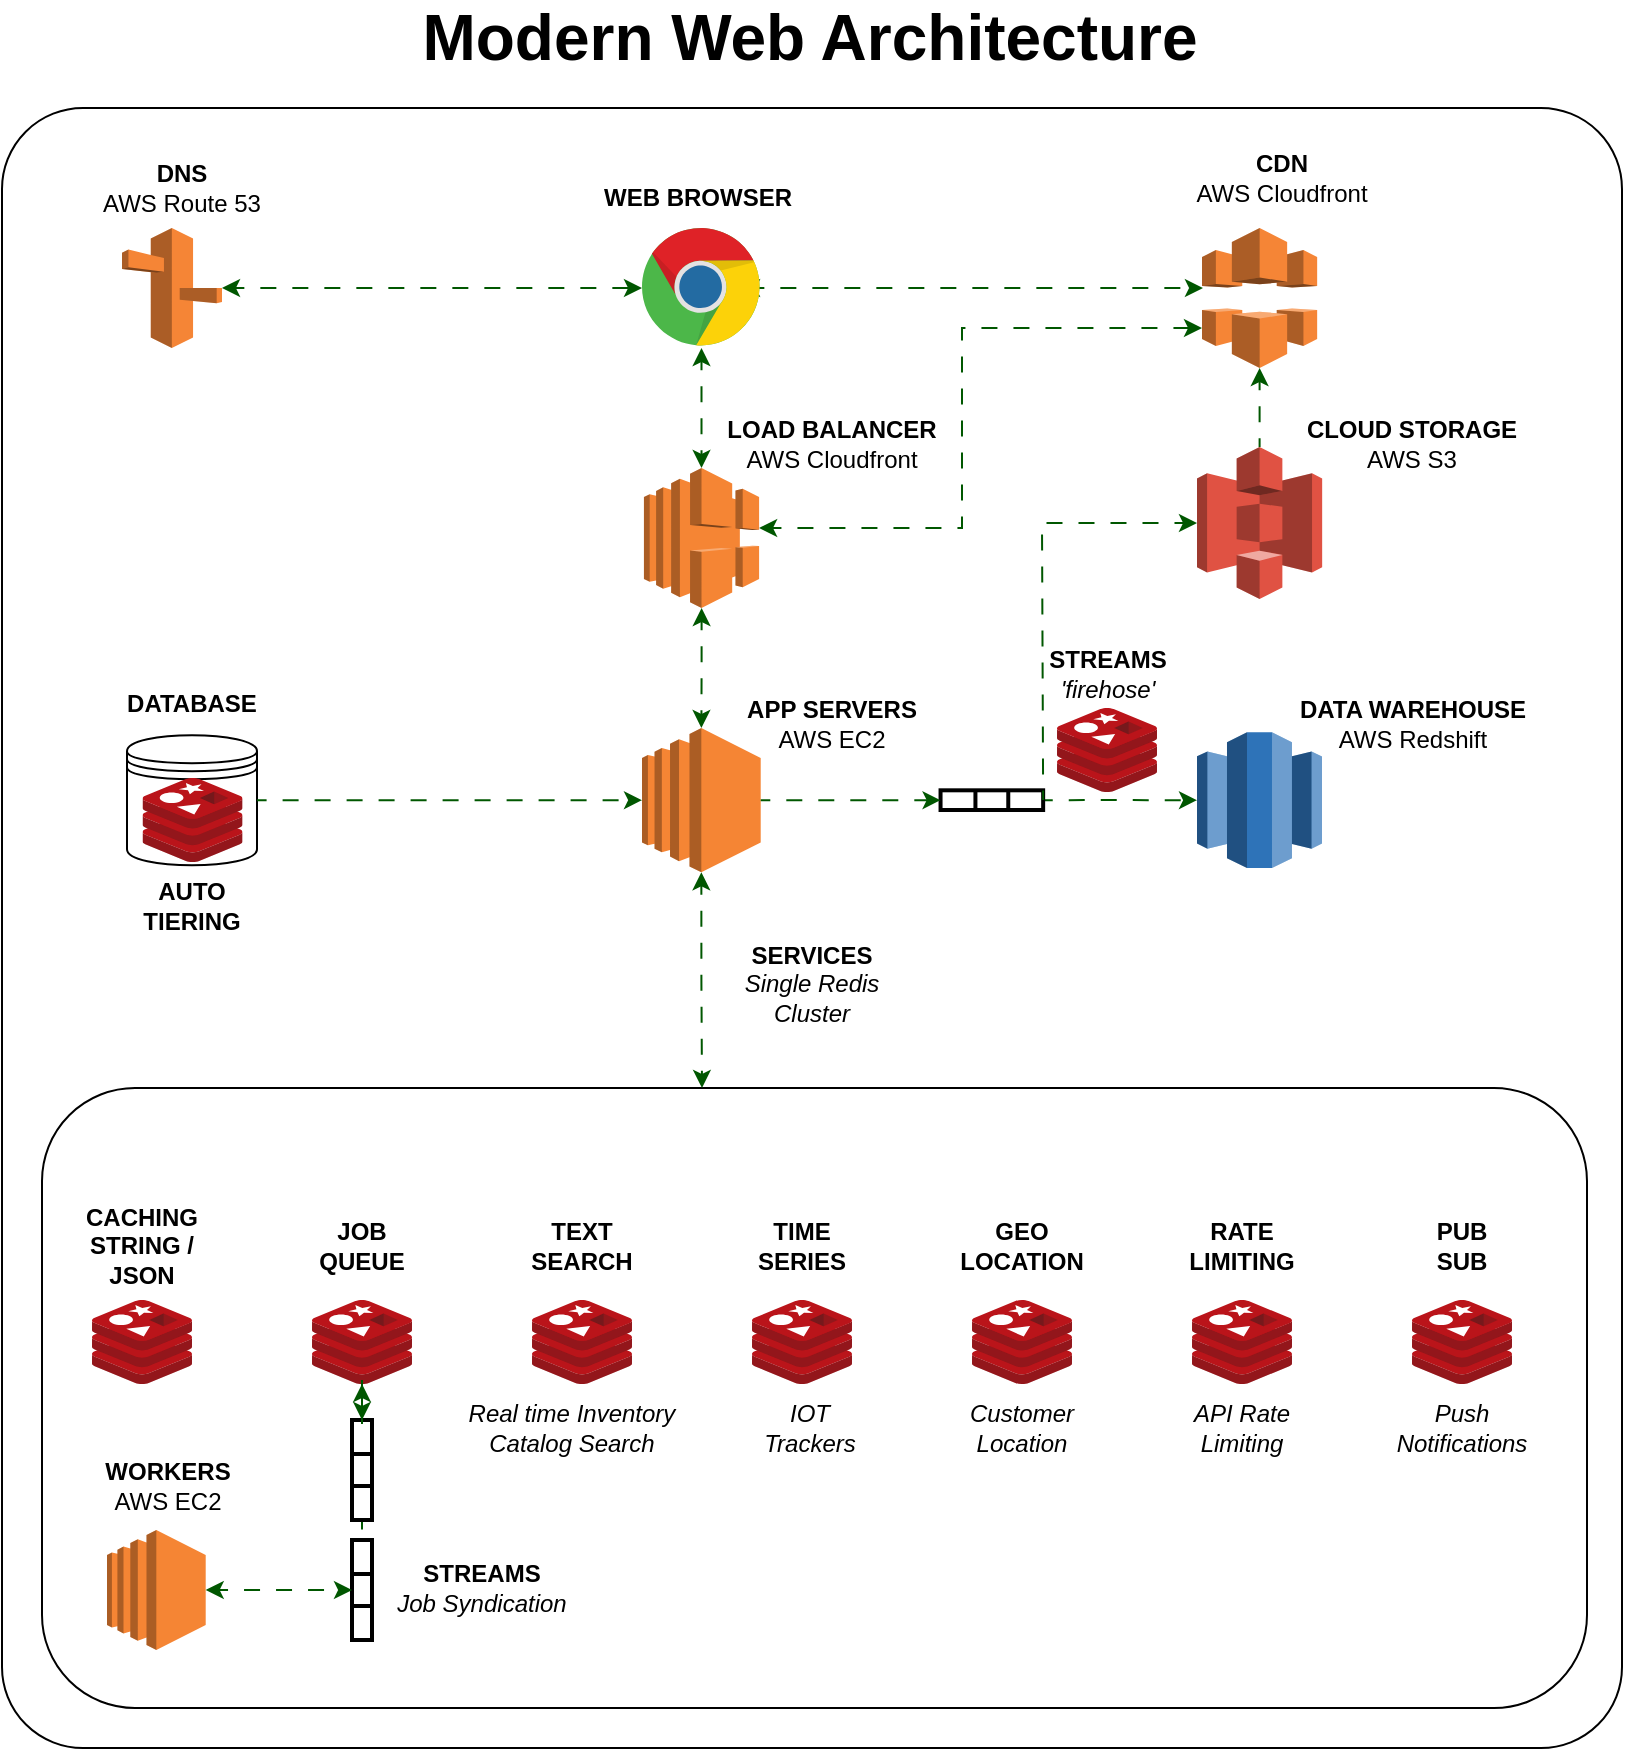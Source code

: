 <mxfile version="22.1.16" type="github">
  <diagram name="Page-1" id="AaMWgPsMxkMeqbZModzo">
    <mxGraphModel dx="977" dy="619" grid="1" gridSize="10" guides="1" tooltips="1" connect="1" arrows="1" fold="1" page="1" pageScale="1" pageWidth="827" pageHeight="1169" math="0" shadow="0">
      <root>
        <mxCell id="0" />
        <mxCell id="1" parent="0" />
        <mxCell id="kEYijuz1bv-vJgQnE_e6-93" value="" style="rounded=1;whiteSpace=wrap;html=1;arcSize=5;" vertex="1" parent="1">
          <mxGeometry x="10" y="60" width="810" height="820" as="geometry" />
        </mxCell>
        <mxCell id="kEYijuz1bv-vJgQnE_e6-61" value="" style="rounded=1;whiteSpace=wrap;html=1;" vertex="1" parent="1">
          <mxGeometry x="30" y="550" width="772.5" height="310" as="geometry" />
        </mxCell>
        <mxCell id="kEYijuz1bv-vJgQnE_e6-85" value="Modern Web Architecture" style="text;strokeColor=none;align=center;fillColor=none;html=1;verticalAlign=middle;whiteSpace=wrap;rounded=0;fontStyle=1;fontSize=32;" vertex="1" parent="1">
          <mxGeometry x="214" y="10" width="400" height="30" as="geometry" />
        </mxCell>
        <mxCell id="kEYijuz1bv-vJgQnE_e6-14" value="" style="shape=datastore;whiteSpace=wrap;html=1;" vertex="1" parent="1">
          <mxGeometry x="72.5" y="373.58" width="65" height="65" as="geometry" />
        </mxCell>
        <mxCell id="kEYijuz1bv-vJgQnE_e6-1" value="" style="outlineConnect=0;dashed=0;verticalLabelPosition=bottom;verticalAlign=top;align=center;html=1;shape=mxgraph.aws3.route_53;fillColor=#F58536;gradientColor=none;" vertex="1" parent="1">
          <mxGeometry x="70" y="120" width="50" height="60" as="geometry" />
        </mxCell>
        <mxCell id="kEYijuz1bv-vJgQnE_e6-2" value="&lt;b&gt;DNS&lt;/b&gt;&lt;br&gt;AWS Route 53" style="text;strokeColor=none;align=center;fillColor=none;html=1;verticalAlign=middle;whiteSpace=wrap;rounded=0;" vertex="1" parent="1">
          <mxGeometry x="40" y="70" width="120" height="60" as="geometry" />
        </mxCell>
        <mxCell id="kEYijuz1bv-vJgQnE_e6-48" style="edgeStyle=orthogonalEdgeStyle;rounded=0;orthogonalLoop=1;jettySize=auto;html=1;startArrow=classic;startFill=1;flowAnimation=1;fillColor=#008a00;strokeColor=#005700;" edge="1" parent="1">
          <mxGeometry relative="1" as="geometry">
            <mxPoint x="610.48" y="150" as="targetPoint" />
            <mxPoint x="380.0" y="150.0" as="sourcePoint" />
          </mxGeometry>
        </mxCell>
        <mxCell id="kEYijuz1bv-vJgQnE_e6-6" value="" style="dashed=0;outlineConnect=0;html=1;align=center;labelPosition=center;verticalLabelPosition=bottom;verticalAlign=top;shape=mxgraph.weblogos.chrome" vertex="1" parent="1">
          <mxGeometry x="330" y="120" width="59.52" height="60" as="geometry" />
        </mxCell>
        <mxCell id="kEYijuz1bv-vJgQnE_e6-43" style="edgeStyle=orthogonalEdgeStyle;rounded=0;orthogonalLoop=1;jettySize=auto;html=1;startArrow=classic;startFill=1;flowAnimation=1;fillColor=#008a00;strokeColor=#005700;" edge="1" parent="1" source="kEYijuz1bv-vJgQnE_e6-1" target="kEYijuz1bv-vJgQnE_e6-6">
          <mxGeometry relative="1" as="geometry" />
        </mxCell>
        <mxCell id="kEYijuz1bv-vJgQnE_e6-7" value="&lt;b&gt;WEB BROWSER&lt;br&gt;&lt;/b&gt;" style="text;strokeColor=none;align=center;fillColor=none;html=1;verticalAlign=middle;whiteSpace=wrap;rounded=0;" vertex="1" parent="1">
          <mxGeometry x="300" y="90" width="116.2" height="30" as="geometry" />
        </mxCell>
        <mxCell id="kEYijuz1bv-vJgQnE_e6-8" value="" style="outlineConnect=0;dashed=0;verticalLabelPosition=bottom;verticalAlign=top;align=center;html=1;shape=mxgraph.aws3.cloudfront;fillColor=#F58536;gradientColor=none;" vertex="1" parent="1">
          <mxGeometry x="610" y="120" width="57.58" height="70" as="geometry" />
        </mxCell>
        <mxCell id="kEYijuz1bv-vJgQnE_e6-9" value="&lt;b&gt;CDN&lt;/b&gt;&lt;br&gt;AWS Cloudfront" style="text;strokeColor=none;align=center;fillColor=none;html=1;verticalAlign=middle;whiteSpace=wrap;rounded=0;" vertex="1" parent="1">
          <mxGeometry x="600" y="70" width="100" height="50" as="geometry" />
        </mxCell>
        <mxCell id="kEYijuz1bv-vJgQnE_e6-47" style="edgeStyle=orthogonalEdgeStyle;rounded=0;orthogonalLoop=1;jettySize=auto;html=1;startArrow=classic;startFill=1;flowAnimation=1;fillColor=#008a00;strokeColor=#005700;" edge="1" parent="1" source="kEYijuz1bv-vJgQnE_e6-10" target="kEYijuz1bv-vJgQnE_e6-8">
          <mxGeometry relative="1" as="geometry">
            <mxPoint x="500" y="190" as="targetPoint" />
            <Array as="points">
              <mxPoint x="490" y="270" />
              <mxPoint x="490" y="170" />
            </Array>
          </mxGeometry>
        </mxCell>
        <mxCell id="kEYijuz1bv-vJgQnE_e6-10" value="" style="outlineConnect=0;dashed=0;verticalLabelPosition=bottom;verticalAlign=top;align=center;html=1;shape=mxgraph.aws3.elastic_load_balancing;fillColor=#F58534;gradientColor=none;" vertex="1" parent="1">
          <mxGeometry x="330.97" y="240" width="57.58" height="70" as="geometry" />
        </mxCell>
        <mxCell id="kEYijuz1bv-vJgQnE_e6-11" value="&lt;b&gt;LOAD BALANCER&lt;/b&gt;&lt;br&gt;AWS Cloudfront" style="text;strokeColor=none;align=center;fillColor=none;html=1;verticalAlign=middle;whiteSpace=wrap;rounded=0;" vertex="1" parent="1">
          <mxGeometry x="370" y="200" width="110" height="55" as="geometry" />
        </mxCell>
        <mxCell id="kEYijuz1bv-vJgQnE_e6-70" style="edgeStyle=orthogonalEdgeStyle;rounded=0;orthogonalLoop=1;jettySize=auto;html=1;exitX=0.5;exitY=1;exitDx=0;exitDy=0;exitPerimeter=0;startArrow=classic;startFill=1;flowAnimation=1;fillColor=#008a00;strokeColor=#005700;" edge="1" parent="1" source="kEYijuz1bv-vJgQnE_e6-12">
          <mxGeometry relative="1" as="geometry">
            <mxPoint x="360" y="550" as="targetPoint" />
          </mxGeometry>
        </mxCell>
        <mxCell id="kEYijuz1bv-vJgQnE_e6-12" value="" style="outlineConnect=0;dashed=0;verticalLabelPosition=bottom;verticalAlign=top;align=center;html=1;shape=mxgraph.aws3.ec2;fillColor=#F58534;gradientColor=none;" vertex="1" parent="1">
          <mxGeometry x="330" y="370" width="59.35" height="72.16" as="geometry" />
        </mxCell>
        <mxCell id="kEYijuz1bv-vJgQnE_e6-46" style="edgeStyle=orthogonalEdgeStyle;rounded=0;orthogonalLoop=1;jettySize=auto;html=1;startArrow=classic;startFill=1;flowAnimation=1;fillColor=#008a00;strokeColor=#005700;" edge="1" parent="1" source="kEYijuz1bv-vJgQnE_e6-10" target="kEYijuz1bv-vJgQnE_e6-12">
          <mxGeometry relative="1" as="geometry" />
        </mxCell>
        <mxCell id="kEYijuz1bv-vJgQnE_e6-13" value="&lt;b&gt;APP SERVERS&lt;/b&gt;&lt;br&gt;AWS EC2" style="text;strokeColor=none;align=center;fillColor=none;html=1;verticalAlign=middle;whiteSpace=wrap;rounded=0;" vertex="1" parent="1">
          <mxGeometry x="370" y="340" width="110" height="55" as="geometry" />
        </mxCell>
        <mxCell id="kEYijuz1bv-vJgQnE_e6-72" style="edgeStyle=orthogonalEdgeStyle;rounded=0;orthogonalLoop=1;jettySize=auto;html=1;exitX=1;exitY=0.5;exitDx=0;exitDy=0;flowAnimation=1;fillColor=#008a00;strokeColor=#005700;" edge="1" parent="1" source="kEYijuz1bv-vJgQnE_e6-14" target="kEYijuz1bv-vJgQnE_e6-12">
          <mxGeometry relative="1" as="geometry" />
        </mxCell>
        <mxCell id="kEYijuz1bv-vJgQnE_e6-15" value="&lt;b&gt;DATABASE&lt;/b&gt;" style="text;strokeColor=none;align=center;fillColor=none;html=1;verticalAlign=middle;whiteSpace=wrap;rounded=0;" vertex="1" parent="1">
          <mxGeometry x="50.27" y="330" width="110" height="55" as="geometry" />
        </mxCell>
        <mxCell id="kEYijuz1bv-vJgQnE_e6-16" value="" style="outlineConnect=0;dashed=0;verticalLabelPosition=bottom;verticalAlign=top;align=center;html=1;shape=mxgraph.aws3.s3;fillColor=#E05243;gradientColor=none;" vertex="1" parent="1">
          <mxGeometry x="607.5" y="229.45" width="62.58" height="76.09" as="geometry" />
        </mxCell>
        <mxCell id="kEYijuz1bv-vJgQnE_e6-51" value="" style="edgeStyle=orthogonalEdgeStyle;rounded=0;orthogonalLoop=1;jettySize=auto;html=1;startArrow=classic;startFill=1;endArrow=none;endFill=0;flowAnimation=1;fillColor=#008a00;strokeColor=#005700;" edge="1" parent="1" source="kEYijuz1bv-vJgQnE_e6-8" target="kEYijuz1bv-vJgQnE_e6-16">
          <mxGeometry relative="1" as="geometry" />
        </mxCell>
        <mxCell id="kEYijuz1bv-vJgQnE_e6-17" value="&lt;b&gt;CLOUD STORAGE&lt;/b&gt;&lt;br&gt;AWS S3" style="text;strokeColor=none;align=center;fillColor=none;html=1;verticalAlign=middle;whiteSpace=wrap;rounded=0;" vertex="1" parent="1">
          <mxGeometry x="660" y="200" width="110" height="55" as="geometry" />
        </mxCell>
        <mxCell id="kEYijuz1bv-vJgQnE_e6-19" value="" style="outlineConnect=0;dashed=0;verticalLabelPosition=bottom;verticalAlign=top;align=center;html=1;shape=mxgraph.aws3.redshift;fillColor=#2E73B8;gradientColor=none;" vertex="1" parent="1">
          <mxGeometry x="607.5" y="372.16" width="62.5" height="67.84" as="geometry" />
        </mxCell>
        <mxCell id="kEYijuz1bv-vJgQnE_e6-20" value="&lt;b&gt;DATA WAREHOUSE&lt;/b&gt;&lt;br&gt;AWS Redshift" style="text;strokeColor=none;align=center;fillColor=none;html=1;verticalAlign=middle;whiteSpace=wrap;rounded=0;" vertex="1" parent="1">
          <mxGeometry x="652.5" y="340" width="125" height="55" as="geometry" />
        </mxCell>
        <mxCell id="kEYijuz1bv-vJgQnE_e6-21" value="" style="image;sketch=0;aspect=fixed;html=1;points=[];align=center;fontSize=12;image=img/lib/mscae/Cache_Redis_Product.svg;" vertex="1" parent="1">
          <mxGeometry x="55" y="656" width="50" height="42" as="geometry" />
        </mxCell>
        <mxCell id="kEYijuz1bv-vJgQnE_e6-22" value="" style="image;sketch=0;aspect=fixed;html=1;points=[];align=center;fontSize=12;image=img/lib/mscae/Cache_Redis_Product.svg;" vertex="1" parent="1">
          <mxGeometry x="165" y="656" width="50" height="42" as="geometry" />
        </mxCell>
        <mxCell id="kEYijuz1bv-vJgQnE_e6-23" value="" style="image;sketch=0;aspect=fixed;html=1;points=[];align=center;fontSize=12;image=img/lib/mscae/Cache_Redis_Product.svg;" vertex="1" parent="1">
          <mxGeometry x="275" y="656" width="50" height="42" as="geometry" />
        </mxCell>
        <mxCell id="kEYijuz1bv-vJgQnE_e6-24" value="" style="image;sketch=0;aspect=fixed;html=1;points=[];align=center;fontSize=12;image=img/lib/mscae/Cache_Redis_Product.svg;" vertex="1" parent="1">
          <mxGeometry x="385" y="656" width="50" height="42" as="geometry" />
        </mxCell>
        <mxCell id="kEYijuz1bv-vJgQnE_e6-25" value="" style="image;sketch=0;aspect=fixed;html=1;points=[];align=center;fontSize=12;image=img/lib/mscae/Cache_Redis_Product.svg;" vertex="1" parent="1">
          <mxGeometry x="495" y="656" width="50" height="42" as="geometry" />
        </mxCell>
        <mxCell id="kEYijuz1bv-vJgQnE_e6-26" value="&lt;b&gt;CACHING&lt;br&gt;STRING / JSON&lt;br&gt;&lt;/b&gt;" style="text;strokeColor=none;align=center;fillColor=none;html=1;verticalAlign=middle;whiteSpace=wrap;rounded=0;" vertex="1" parent="1">
          <mxGeometry x="50" y="601" width="60" height="55" as="geometry" />
        </mxCell>
        <mxCell id="kEYijuz1bv-vJgQnE_e6-27" value="&lt;b&gt;JOB &lt;br&gt;QUEUE&lt;/b&gt;" style="text;strokeColor=none;align=center;fillColor=none;html=1;verticalAlign=middle;whiteSpace=wrap;rounded=0;" vertex="1" parent="1">
          <mxGeometry x="160" y="615" width="60" height="27" as="geometry" />
        </mxCell>
        <mxCell id="kEYijuz1bv-vJgQnE_e6-84" style="edgeStyle=orthogonalEdgeStyle;rounded=0;orthogonalLoop=1;jettySize=auto;html=1;exitX=0.5;exitY=1;exitDx=0;exitDy=0;entryX=0.5;entryY=0;entryDx=0;entryDy=0;endArrow=none;endFill=0;flowAnimation=1;fillColor=#008a00;strokeColor=#005700;" edge="1" parent="1" source="kEYijuz1bv-vJgQnE_e6-28" target="kEYijuz1bv-vJgQnE_e6-29">
          <mxGeometry relative="1" as="geometry" />
        </mxCell>
        <mxCell id="kEYijuz1bv-vJgQnE_e6-28" value="" style="strokeWidth=2;html=1;shape=mxgraph.lean_mapping.buffer_or_safety_stock;" vertex="1" parent="1">
          <mxGeometry x="185" y="716" width="10" height="50" as="geometry" />
        </mxCell>
        <mxCell id="kEYijuz1bv-vJgQnE_e6-79" style="edgeStyle=orthogonalEdgeStyle;rounded=0;orthogonalLoop=1;jettySize=auto;html=1;entryX=0.5;entryY=0;entryDx=0;entryDy=0;startArrow=classic;startFill=1;flowAnimation=1;fillColor=#008a00;strokeColor=#005700;" edge="1" parent="1" source="kEYijuz1bv-vJgQnE_e6-22" target="kEYijuz1bv-vJgQnE_e6-28">
          <mxGeometry relative="1" as="geometry" />
        </mxCell>
        <mxCell id="kEYijuz1bv-vJgQnE_e6-29" value="" style="strokeWidth=2;html=1;shape=mxgraph.lean_mapping.buffer_or_safety_stock;" vertex="1" parent="1">
          <mxGeometry x="185" y="776" width="10" height="50" as="geometry" />
        </mxCell>
        <mxCell id="kEYijuz1bv-vJgQnE_e6-74" style="edgeStyle=orthogonalEdgeStyle;rounded=0;orthogonalLoop=1;jettySize=auto;html=1;entryX=0;entryY=0.5;entryDx=0;entryDy=0;startArrow=classic;startFill=1;flowAnimation=1;fillColor=#008a00;strokeColor=#005700;" edge="1" parent="1" source="kEYijuz1bv-vJgQnE_e6-30" target="kEYijuz1bv-vJgQnE_e6-29">
          <mxGeometry relative="1" as="geometry" />
        </mxCell>
        <mxCell id="kEYijuz1bv-vJgQnE_e6-30" value="" style="outlineConnect=0;dashed=0;verticalLabelPosition=bottom;verticalAlign=top;align=center;html=1;shape=mxgraph.aws3.ec2;fillColor=#F58534;gradientColor=none;" vertex="1" parent="1">
          <mxGeometry x="62.5" y="771" width="49.35" height="60" as="geometry" />
        </mxCell>
        <mxCell id="kEYijuz1bv-vJgQnE_e6-31" value="&lt;b&gt;WORKERS&lt;/b&gt;&lt;br&gt;AWS EC2" style="text;strokeColor=none;align=center;fillColor=none;html=1;verticalAlign=middle;whiteSpace=wrap;rounded=0;" vertex="1" parent="1">
          <mxGeometry x="37.5" y="721" width="110" height="55" as="geometry" />
        </mxCell>
        <mxCell id="kEYijuz1bv-vJgQnE_e6-32" value="&lt;b&gt;TEXT&lt;br&gt;SEARCH&lt;/b&gt;" style="text;strokeColor=none;align=center;fillColor=none;html=1;verticalAlign=middle;whiteSpace=wrap;rounded=0;" vertex="1" parent="1">
          <mxGeometry x="270" y="615" width="60" height="27" as="geometry" />
        </mxCell>
        <mxCell id="kEYijuz1bv-vJgQnE_e6-33" value="&lt;b&gt;TIME&lt;br&gt;SERIES&lt;/b&gt;" style="text;strokeColor=none;align=center;fillColor=none;html=1;verticalAlign=middle;whiteSpace=wrap;rounded=0;" vertex="1" parent="1">
          <mxGeometry x="380" y="615" width="60" height="27" as="geometry" />
        </mxCell>
        <mxCell id="kEYijuz1bv-vJgQnE_e6-34" value="&lt;b&gt;GEO&lt;br&gt;LOCATION&lt;br&gt;&lt;/b&gt;" style="text;strokeColor=none;align=center;fillColor=none;html=1;verticalAlign=middle;whiteSpace=wrap;rounded=0;" vertex="1" parent="1">
          <mxGeometry x="490" y="615" width="60" height="27" as="geometry" />
        </mxCell>
        <mxCell id="kEYijuz1bv-vJgQnE_e6-35" value="&lt;b&gt;RATE&lt;br&gt;LIMITING&lt;br&gt;&lt;/b&gt;" style="text;strokeColor=none;align=center;fillColor=none;html=1;verticalAlign=middle;whiteSpace=wrap;rounded=0;" vertex="1" parent="1">
          <mxGeometry x="600" y="615" width="60" height="27" as="geometry" />
        </mxCell>
        <mxCell id="kEYijuz1bv-vJgQnE_e6-36" value="" style="image;sketch=0;aspect=fixed;html=1;points=[];align=center;fontSize=12;image=img/lib/mscae/Cache_Redis_Product.svg;" vertex="1" parent="1">
          <mxGeometry x="605" y="656" width="50" height="42" as="geometry" />
        </mxCell>
        <mxCell id="kEYijuz1bv-vJgQnE_e6-37" value="&lt;b&gt;PUB&lt;br&gt;SUB&lt;br&gt;&lt;/b&gt;" style="text;strokeColor=none;align=center;fillColor=none;html=1;verticalAlign=middle;whiteSpace=wrap;rounded=0;" vertex="1" parent="1">
          <mxGeometry x="710" y="615" width="60" height="27" as="geometry" />
        </mxCell>
        <mxCell id="kEYijuz1bv-vJgQnE_e6-38" value="" style="image;sketch=0;aspect=fixed;html=1;points=[];align=center;fontSize=12;image=img/lib/mscae/Cache_Redis_Product.svg;" vertex="1" parent="1">
          <mxGeometry x="715" y="656" width="50" height="42" as="geometry" />
        </mxCell>
        <mxCell id="kEYijuz1bv-vJgQnE_e6-39" value="" style="image;sketch=0;aspect=fixed;html=1;points=[];align=center;fontSize=12;image=img/lib/mscae/Cache_Redis_Product.svg;" vertex="1" parent="1">
          <mxGeometry x="80.27" y="395" width="50" height="42" as="geometry" />
        </mxCell>
        <mxCell id="kEYijuz1bv-vJgQnE_e6-40" value="&lt;b&gt;AUTO TIERING&lt;br&gt;&lt;/b&gt;" style="text;strokeColor=none;align=center;fillColor=none;html=1;verticalAlign=middle;whiteSpace=wrap;rounded=0;" vertex="1" parent="1">
          <mxGeometry x="75.27" y="431.73" width="60" height="55" as="geometry" />
        </mxCell>
        <mxCell id="kEYijuz1bv-vJgQnE_e6-55" value="" style="edgeStyle=orthogonalEdgeStyle;rounded=0;orthogonalLoop=1;jettySize=auto;html=1;flowAnimation=1;fillColor=#008a00;strokeColor=#005700;" edge="1" parent="1" source="kEYijuz1bv-vJgQnE_e6-42" target="kEYijuz1bv-vJgQnE_e6-19">
          <mxGeometry relative="1" as="geometry" />
        </mxCell>
        <mxCell id="kEYijuz1bv-vJgQnE_e6-42" value="" style="strokeWidth=2;html=1;shape=mxgraph.lean_mapping.buffer_or_safety_stock;rotation=90;" vertex="1" parent="1">
          <mxGeometry x="500" y="380.43" width="9.85" height="51.3" as="geometry" />
        </mxCell>
        <mxCell id="kEYijuz1bv-vJgQnE_e6-45" style="edgeStyle=orthogonalEdgeStyle;rounded=0;orthogonalLoop=1;jettySize=auto;html=1;entryX=0.5;entryY=0;entryDx=0;entryDy=0;entryPerimeter=0;startArrow=classic;startFill=1;flowAnimation=1;fillColor=#008a00;strokeColor=#005700;" edge="1" parent="1" source="kEYijuz1bv-vJgQnE_e6-6" target="kEYijuz1bv-vJgQnE_e6-10">
          <mxGeometry relative="1" as="geometry" />
        </mxCell>
        <mxCell id="kEYijuz1bv-vJgQnE_e6-54" value="" style="edgeStyle=orthogonalEdgeStyle;rounded=0;orthogonalLoop=1;jettySize=auto;html=1;flowAnimation=1;fillColor=#008a00;strokeColor=#005700;" edge="1" parent="1" source="kEYijuz1bv-vJgQnE_e6-12" target="kEYijuz1bv-vJgQnE_e6-42">
          <mxGeometry relative="1" as="geometry" />
        </mxCell>
        <mxCell id="kEYijuz1bv-vJgQnE_e6-57" style="edgeStyle=orthogonalEdgeStyle;rounded=0;orthogonalLoop=1;jettySize=auto;html=1;entryX=0;entryY=0.5;entryDx=0;entryDy=0;entryPerimeter=0;flowAnimation=1;fillColor=#008a00;strokeColor=#005700;" edge="1" parent="1" source="kEYijuz1bv-vJgQnE_e6-42" target="kEYijuz1bv-vJgQnE_e6-16">
          <mxGeometry relative="1" as="geometry">
            <Array as="points">
              <mxPoint x="530" y="406" />
              <mxPoint x="530" y="268" />
            </Array>
          </mxGeometry>
        </mxCell>
        <mxCell id="kEYijuz1bv-vJgQnE_e6-59" value="&lt;b&gt;STREAMS&lt;/b&gt;&lt;br&gt;&lt;i&gt;&#39;firehose&#39;&lt;/i&gt;" style="text;strokeColor=none;align=center;fillColor=none;html=1;verticalAlign=middle;whiteSpace=wrap;rounded=0;" vertex="1" parent="1">
          <mxGeometry x="507.5" y="315" width="110" height="55" as="geometry" />
        </mxCell>
        <mxCell id="kEYijuz1bv-vJgQnE_e6-60" value="" style="image;sketch=0;aspect=fixed;html=1;points=[];align=center;fontSize=12;image=img/lib/mscae/Cache_Redis_Product.svg;" vertex="1" parent="1">
          <mxGeometry x="537.5" y="360" width="50" height="42" as="geometry" />
        </mxCell>
        <mxCell id="kEYijuz1bv-vJgQnE_e6-81" value="&lt;b&gt;SERVICES&lt;/b&gt;&lt;br&gt;&lt;i&gt;Single Redis Cluster&lt;/i&gt;" style="text;strokeColor=none;align=center;fillColor=none;html=1;verticalAlign=middle;whiteSpace=wrap;rounded=0;" vertex="1" parent="1">
          <mxGeometry x="360" y="470" width="110" height="55" as="geometry" />
        </mxCell>
        <mxCell id="kEYijuz1bv-vJgQnE_e6-82" value="&lt;b&gt;STREAMS&lt;/b&gt;&lt;br&gt;&lt;i&gt;Job Syndication&lt;/i&gt;" style="text;strokeColor=none;align=center;fillColor=none;html=1;verticalAlign=middle;whiteSpace=wrap;rounded=0;" vertex="1" parent="1">
          <mxGeometry x="195" y="790" width="110" height="20" as="geometry" />
        </mxCell>
        <mxCell id="kEYijuz1bv-vJgQnE_e6-86" value="&lt;i&gt;Real time Inventory&lt;br&gt;Catalog Search&lt;br&gt;&lt;/i&gt;" style="text;strokeColor=none;align=center;fillColor=none;html=1;verticalAlign=middle;whiteSpace=wrap;rounded=0;" vertex="1" parent="1">
          <mxGeometry x="240" y="710" width="110" height="20" as="geometry" />
        </mxCell>
        <mxCell id="kEYijuz1bv-vJgQnE_e6-87" value="&lt;i&gt;IOT&lt;br&gt;Trackers&lt;br&gt;&lt;/i&gt;" style="text;strokeColor=none;align=center;fillColor=none;html=1;verticalAlign=middle;whiteSpace=wrap;rounded=0;" vertex="1" parent="1">
          <mxGeometry x="359" y="710" width="110" height="20" as="geometry" />
        </mxCell>
        <mxCell id="kEYijuz1bv-vJgQnE_e6-88" value="&lt;i&gt;Customer &lt;br&gt;Location&lt;br&gt;&lt;/i&gt;" style="text;strokeColor=none;align=center;fillColor=none;html=1;verticalAlign=middle;whiteSpace=wrap;rounded=0;" vertex="1" parent="1">
          <mxGeometry x="465" y="710" width="110" height="20" as="geometry" />
        </mxCell>
        <mxCell id="kEYijuz1bv-vJgQnE_e6-89" value="&lt;i&gt;API Rate&lt;br&gt;Limiting&lt;br&gt;&lt;/i&gt;" style="text;strokeColor=none;align=center;fillColor=none;html=1;verticalAlign=middle;whiteSpace=wrap;rounded=0;" vertex="1" parent="1">
          <mxGeometry x="575" y="710" width="110" height="20" as="geometry" />
        </mxCell>
        <mxCell id="kEYijuz1bv-vJgQnE_e6-90" value="&lt;i&gt;Push&lt;br&gt;Notifications&lt;br&gt;&lt;/i&gt;" style="text;strokeColor=none;align=center;fillColor=none;html=1;verticalAlign=middle;whiteSpace=wrap;rounded=0;" vertex="1" parent="1">
          <mxGeometry x="685" y="710" width="110" height="20" as="geometry" />
        </mxCell>
      </root>
    </mxGraphModel>
  </diagram>
</mxfile>
